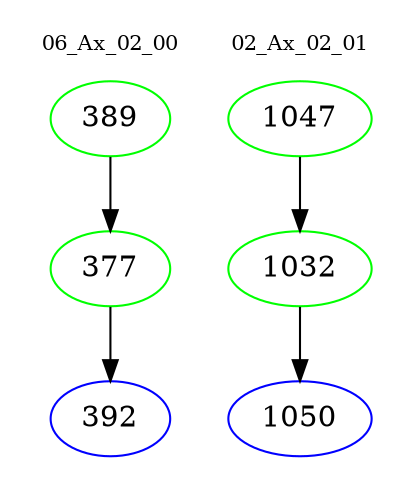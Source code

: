digraph{
subgraph cluster_0 {
color = white
label = "06_Ax_02_00";
fontsize=10;
T0_389 [label="389", color="green"]
T0_389 -> T0_377 [color="black"]
T0_377 [label="377", color="green"]
T0_377 -> T0_392 [color="black"]
T0_392 [label="392", color="blue"]
}
subgraph cluster_1 {
color = white
label = "02_Ax_02_01";
fontsize=10;
T1_1047 [label="1047", color="green"]
T1_1047 -> T1_1032 [color="black"]
T1_1032 [label="1032", color="green"]
T1_1032 -> T1_1050 [color="black"]
T1_1050 [label="1050", color="blue"]
}
}
